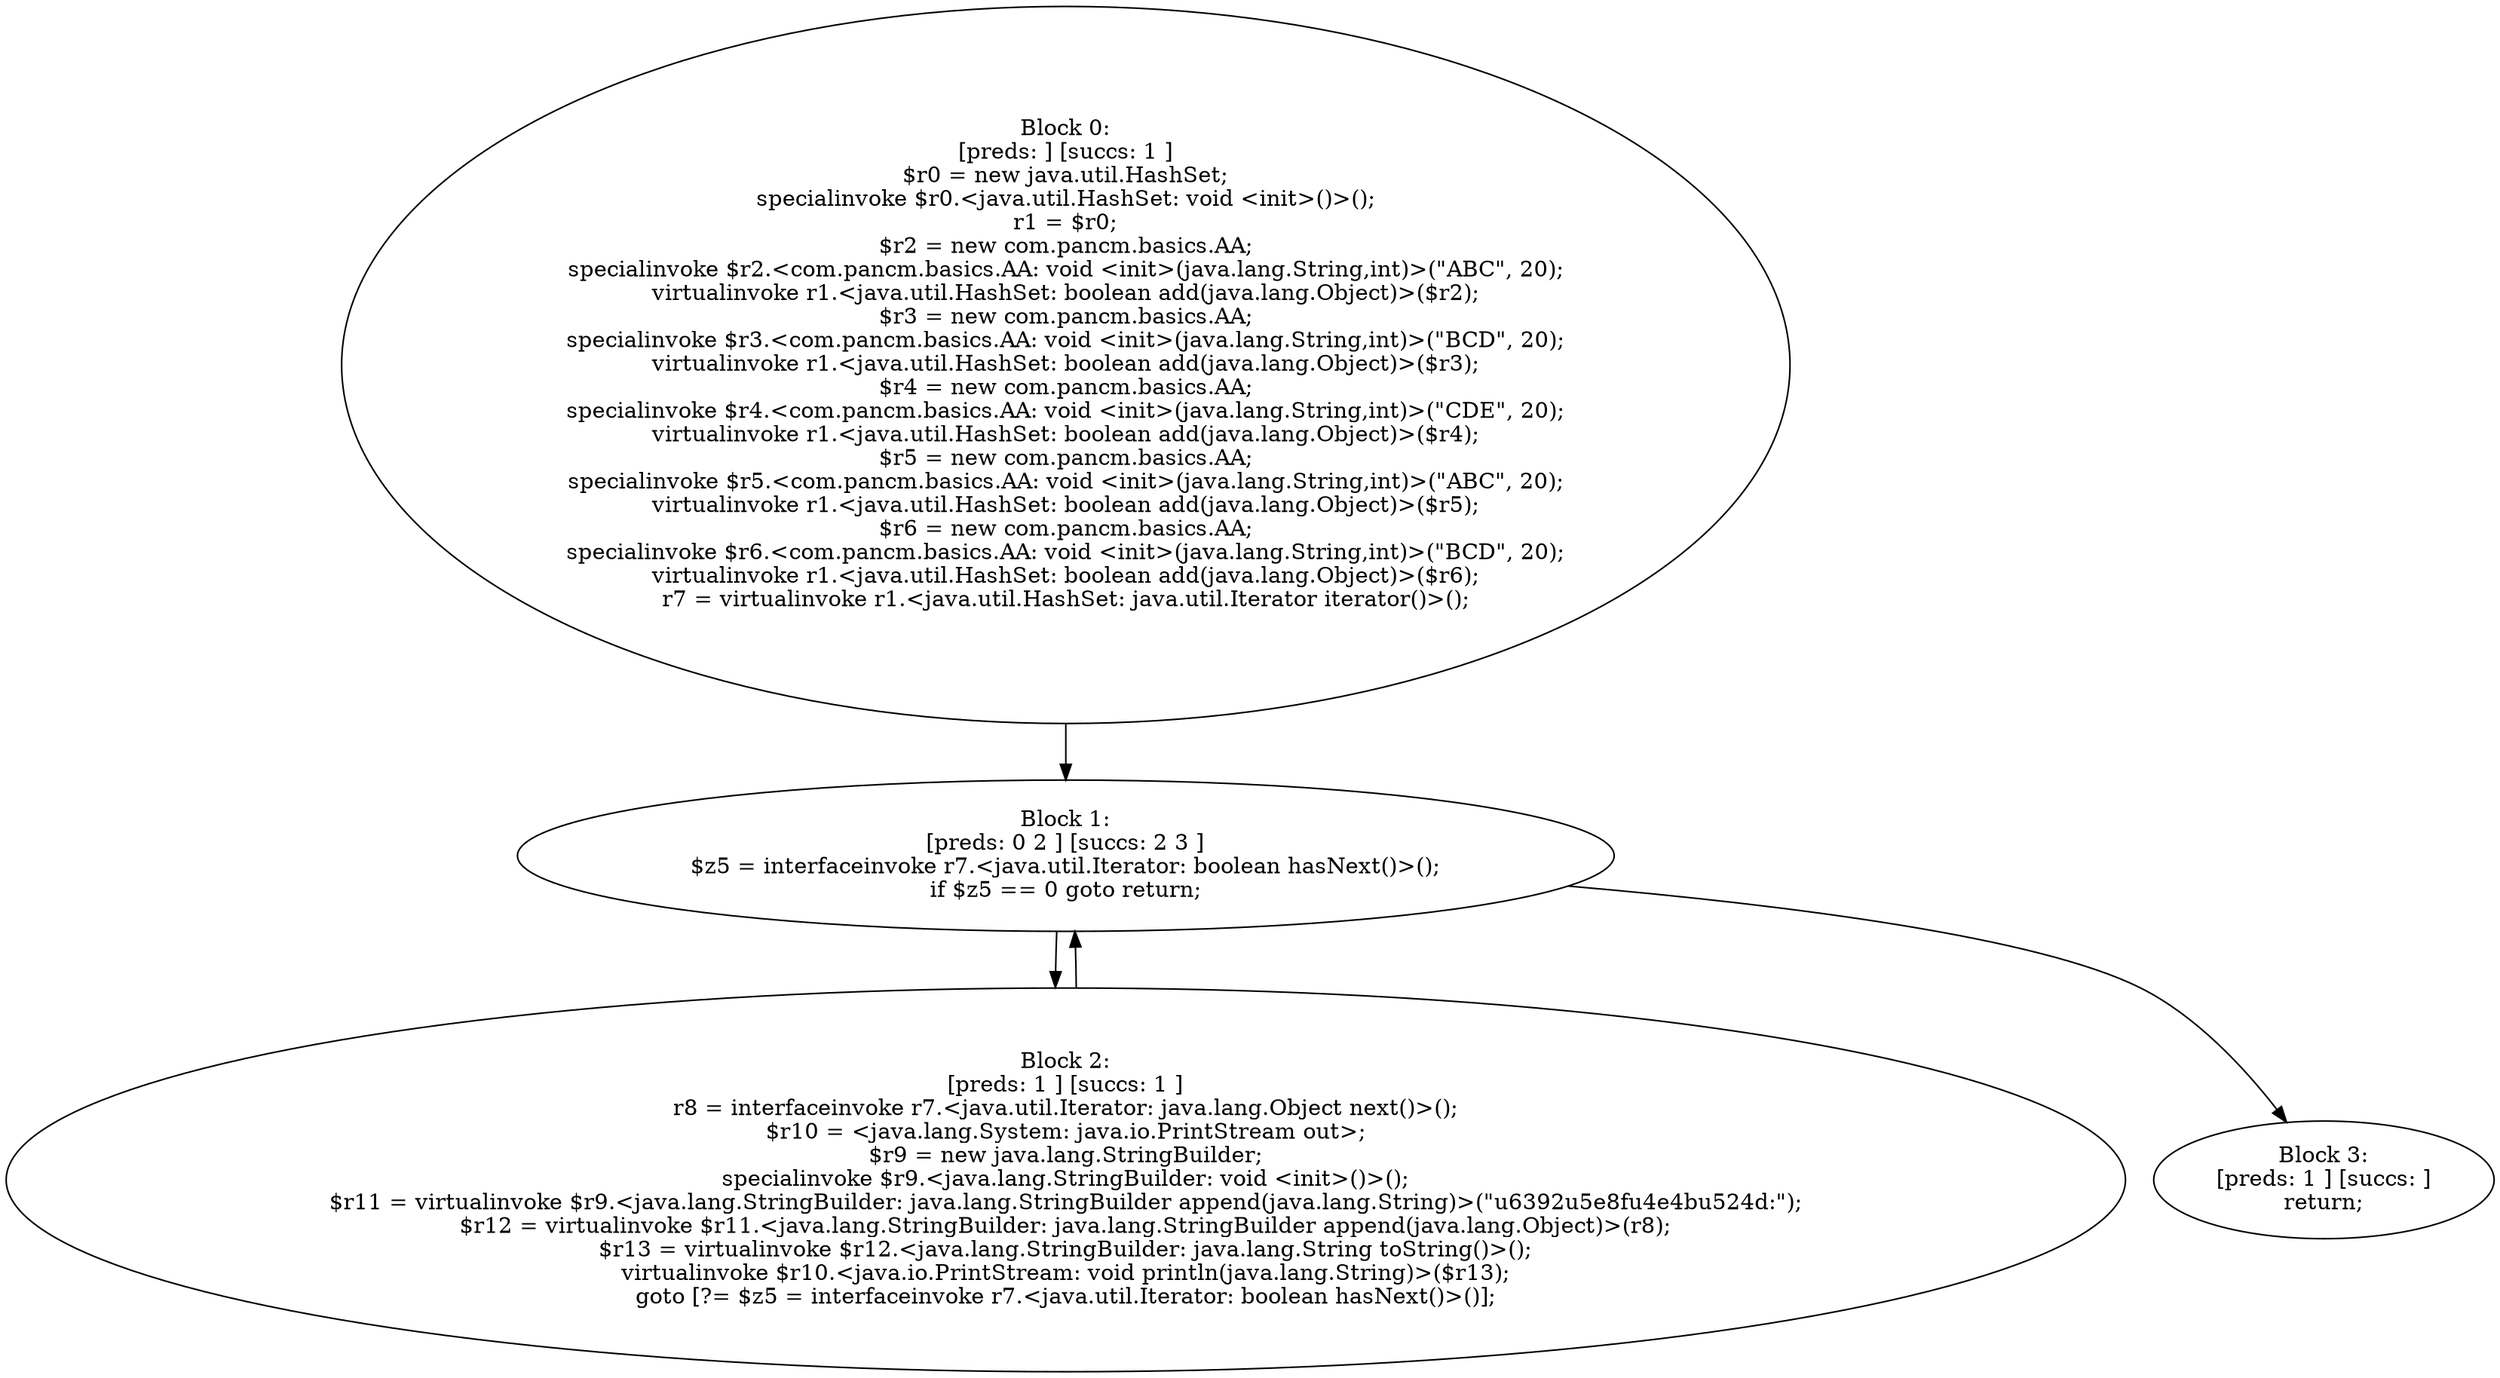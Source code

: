 digraph "unitGraph" {
    "Block 0:
[preds: ] [succs: 1 ]
$r0 = new java.util.HashSet;
specialinvoke $r0.<java.util.HashSet: void <init>()>();
r1 = $r0;
$r2 = new com.pancm.basics.AA;
specialinvoke $r2.<com.pancm.basics.AA: void <init>(java.lang.String,int)>(\"ABC\", 20);
virtualinvoke r1.<java.util.HashSet: boolean add(java.lang.Object)>($r2);
$r3 = new com.pancm.basics.AA;
specialinvoke $r3.<com.pancm.basics.AA: void <init>(java.lang.String,int)>(\"BCD\", 20);
virtualinvoke r1.<java.util.HashSet: boolean add(java.lang.Object)>($r3);
$r4 = new com.pancm.basics.AA;
specialinvoke $r4.<com.pancm.basics.AA: void <init>(java.lang.String,int)>(\"CDE\", 20);
virtualinvoke r1.<java.util.HashSet: boolean add(java.lang.Object)>($r4);
$r5 = new com.pancm.basics.AA;
specialinvoke $r5.<com.pancm.basics.AA: void <init>(java.lang.String,int)>(\"ABC\", 20);
virtualinvoke r1.<java.util.HashSet: boolean add(java.lang.Object)>($r5);
$r6 = new com.pancm.basics.AA;
specialinvoke $r6.<com.pancm.basics.AA: void <init>(java.lang.String,int)>(\"BCD\", 20);
virtualinvoke r1.<java.util.HashSet: boolean add(java.lang.Object)>($r6);
r7 = virtualinvoke r1.<java.util.HashSet: java.util.Iterator iterator()>();
"
    "Block 1:
[preds: 0 2 ] [succs: 2 3 ]
$z5 = interfaceinvoke r7.<java.util.Iterator: boolean hasNext()>();
if $z5 == 0 goto return;
"
    "Block 2:
[preds: 1 ] [succs: 1 ]
r8 = interfaceinvoke r7.<java.util.Iterator: java.lang.Object next()>();
$r10 = <java.lang.System: java.io.PrintStream out>;
$r9 = new java.lang.StringBuilder;
specialinvoke $r9.<java.lang.StringBuilder: void <init>()>();
$r11 = virtualinvoke $r9.<java.lang.StringBuilder: java.lang.StringBuilder append(java.lang.String)>(\"\u6392\u5e8f\u4e4b\u524d:\");
$r12 = virtualinvoke $r11.<java.lang.StringBuilder: java.lang.StringBuilder append(java.lang.Object)>(r8);
$r13 = virtualinvoke $r12.<java.lang.StringBuilder: java.lang.String toString()>();
virtualinvoke $r10.<java.io.PrintStream: void println(java.lang.String)>($r13);
goto [?= $z5 = interfaceinvoke r7.<java.util.Iterator: boolean hasNext()>()];
"
    "Block 3:
[preds: 1 ] [succs: ]
return;
"
    "Block 0:
[preds: ] [succs: 1 ]
$r0 = new java.util.HashSet;
specialinvoke $r0.<java.util.HashSet: void <init>()>();
r1 = $r0;
$r2 = new com.pancm.basics.AA;
specialinvoke $r2.<com.pancm.basics.AA: void <init>(java.lang.String,int)>(\"ABC\", 20);
virtualinvoke r1.<java.util.HashSet: boolean add(java.lang.Object)>($r2);
$r3 = new com.pancm.basics.AA;
specialinvoke $r3.<com.pancm.basics.AA: void <init>(java.lang.String,int)>(\"BCD\", 20);
virtualinvoke r1.<java.util.HashSet: boolean add(java.lang.Object)>($r3);
$r4 = new com.pancm.basics.AA;
specialinvoke $r4.<com.pancm.basics.AA: void <init>(java.lang.String,int)>(\"CDE\", 20);
virtualinvoke r1.<java.util.HashSet: boolean add(java.lang.Object)>($r4);
$r5 = new com.pancm.basics.AA;
specialinvoke $r5.<com.pancm.basics.AA: void <init>(java.lang.String,int)>(\"ABC\", 20);
virtualinvoke r1.<java.util.HashSet: boolean add(java.lang.Object)>($r5);
$r6 = new com.pancm.basics.AA;
specialinvoke $r6.<com.pancm.basics.AA: void <init>(java.lang.String,int)>(\"BCD\", 20);
virtualinvoke r1.<java.util.HashSet: boolean add(java.lang.Object)>($r6);
r7 = virtualinvoke r1.<java.util.HashSet: java.util.Iterator iterator()>();
"->"Block 1:
[preds: 0 2 ] [succs: 2 3 ]
$z5 = interfaceinvoke r7.<java.util.Iterator: boolean hasNext()>();
if $z5 == 0 goto return;
";
    "Block 1:
[preds: 0 2 ] [succs: 2 3 ]
$z5 = interfaceinvoke r7.<java.util.Iterator: boolean hasNext()>();
if $z5 == 0 goto return;
"->"Block 2:
[preds: 1 ] [succs: 1 ]
r8 = interfaceinvoke r7.<java.util.Iterator: java.lang.Object next()>();
$r10 = <java.lang.System: java.io.PrintStream out>;
$r9 = new java.lang.StringBuilder;
specialinvoke $r9.<java.lang.StringBuilder: void <init>()>();
$r11 = virtualinvoke $r9.<java.lang.StringBuilder: java.lang.StringBuilder append(java.lang.String)>(\"\u6392\u5e8f\u4e4b\u524d:\");
$r12 = virtualinvoke $r11.<java.lang.StringBuilder: java.lang.StringBuilder append(java.lang.Object)>(r8);
$r13 = virtualinvoke $r12.<java.lang.StringBuilder: java.lang.String toString()>();
virtualinvoke $r10.<java.io.PrintStream: void println(java.lang.String)>($r13);
goto [?= $z5 = interfaceinvoke r7.<java.util.Iterator: boolean hasNext()>()];
";
    "Block 1:
[preds: 0 2 ] [succs: 2 3 ]
$z5 = interfaceinvoke r7.<java.util.Iterator: boolean hasNext()>();
if $z5 == 0 goto return;
"->"Block 3:
[preds: 1 ] [succs: ]
return;
";
    "Block 2:
[preds: 1 ] [succs: 1 ]
r8 = interfaceinvoke r7.<java.util.Iterator: java.lang.Object next()>();
$r10 = <java.lang.System: java.io.PrintStream out>;
$r9 = new java.lang.StringBuilder;
specialinvoke $r9.<java.lang.StringBuilder: void <init>()>();
$r11 = virtualinvoke $r9.<java.lang.StringBuilder: java.lang.StringBuilder append(java.lang.String)>(\"\u6392\u5e8f\u4e4b\u524d:\");
$r12 = virtualinvoke $r11.<java.lang.StringBuilder: java.lang.StringBuilder append(java.lang.Object)>(r8);
$r13 = virtualinvoke $r12.<java.lang.StringBuilder: java.lang.String toString()>();
virtualinvoke $r10.<java.io.PrintStream: void println(java.lang.String)>($r13);
goto [?= $z5 = interfaceinvoke r7.<java.util.Iterator: boolean hasNext()>()];
"->"Block 1:
[preds: 0 2 ] [succs: 2 3 ]
$z5 = interfaceinvoke r7.<java.util.Iterator: boolean hasNext()>();
if $z5 == 0 goto return;
";
}
